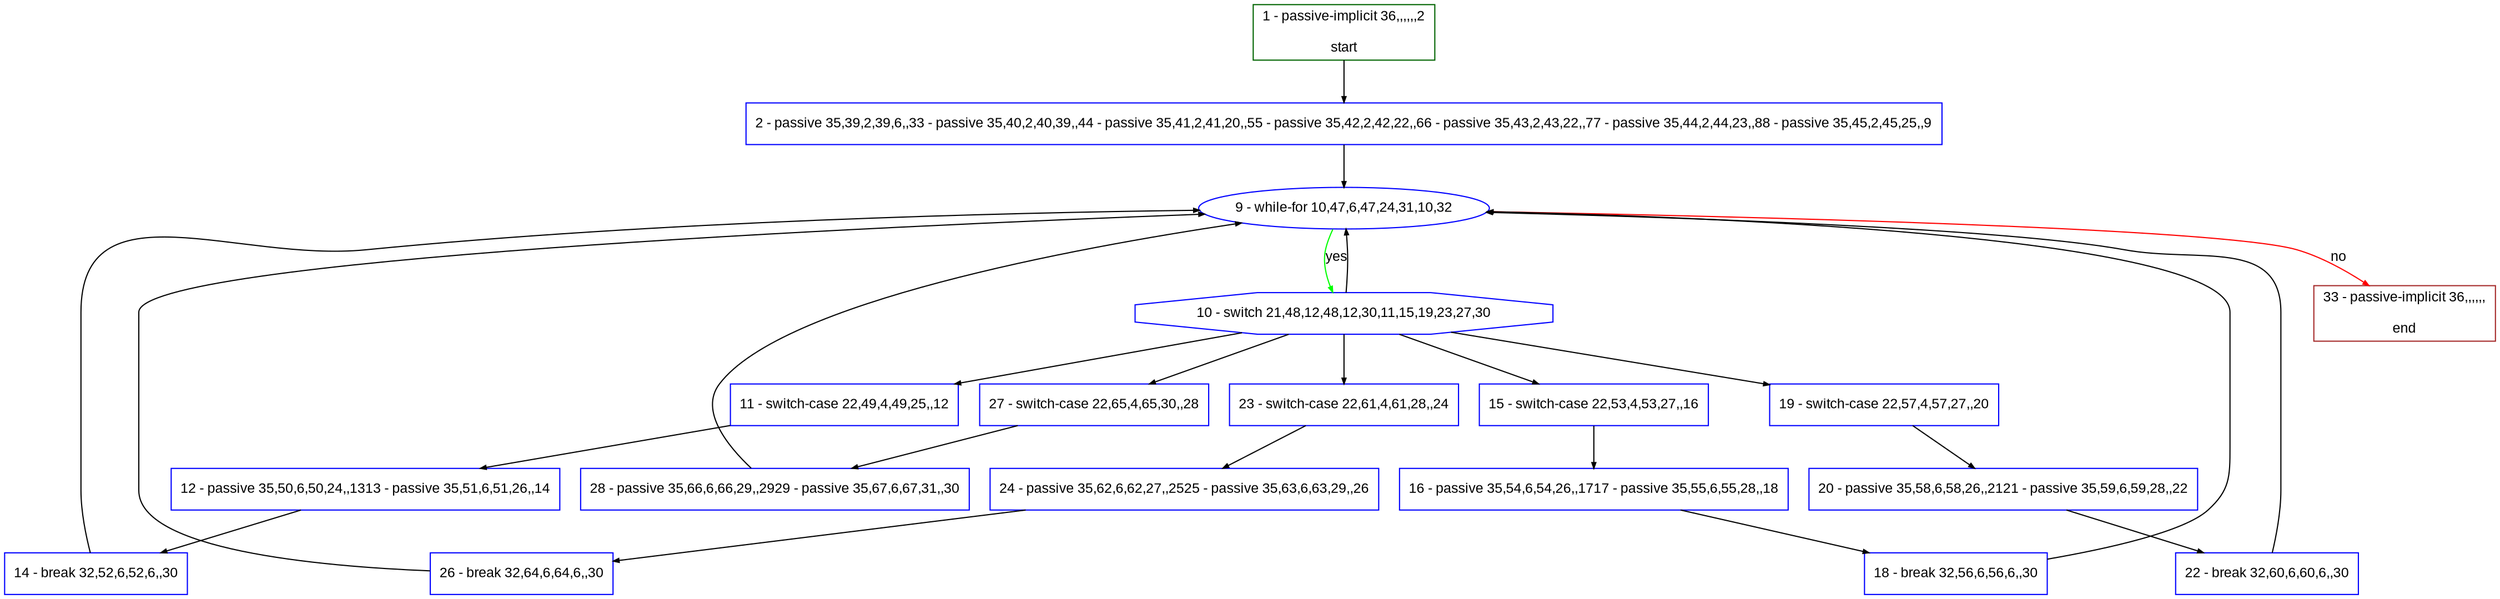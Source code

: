 digraph "" {
  graph [bgcolor="white", fillcolor="#FFFFCC", pack="true", packmode="clust", fontname="Arial", label="", fontsize="12", compound="true", style="rounded,filled"];
  node [node_initialized="no", fillcolor="white", fontname="Arial", label="", color="grey", fontsize="12", fixedsize="false", compound="true", shape="rectangle", style="filled"];
  edge [arrowtail="none", lhead="", fontcolor="black", fontname="Arial", label="", color="black", fontsize="12", arrowhead="normal", arrowsize="0.5", compound="true", ltail="", dir="forward"];
  __N1 [fillcolor="#ffffff", label="2 - passive 35,39,2,39,6,,33 - passive 35,40,2,40,39,,44 - passive 35,41,2,41,20,,55 - passive 35,42,2,42,22,,66 - passive 35,43,2,43,22,,77 - passive 35,44,2,44,23,,88 - passive 35,45,2,45,25,,9", color="#0000ff", shape="box", style="filled"];
  __N2 [fillcolor="#ffffff", label="1 - passive-implicit 36,,,,,,2\n\nstart", color="#006400", shape="box", style="filled"];
  __N3 [fillcolor="#ffffff", label="9 - while-for 10,47,6,47,24,31,10,32", color="#0000ff", shape="oval", style="filled"];
  __N4 [fillcolor="#ffffff", label="10 - switch 21,48,12,48,12,30,11,15,19,23,27,30", color="#0000ff", shape="octagon", style="filled"];
  __N5 [fillcolor="#ffffff", label="33 - passive-implicit 36,,,,,,\n\nend", color="#a52a2a", shape="box", style="filled"];
  __N6 [fillcolor="#ffffff", label="11 - switch-case 22,49,4,49,25,,12", color="#0000ff", shape="box", style="filled"];
  __N7 [fillcolor="#ffffff", label="15 - switch-case 22,53,4,53,27,,16", color="#0000ff", shape="box", style="filled"];
  __N8 [fillcolor="#ffffff", label="19 - switch-case 22,57,4,57,27,,20", color="#0000ff", shape="box", style="filled"];
  __N9 [fillcolor="#ffffff", label="23 - switch-case 22,61,4,61,28,,24", color="#0000ff", shape="box", style="filled"];
  __N10 [fillcolor="#ffffff", label="27 - switch-case 22,65,4,65,30,,28", color="#0000ff", shape="box", style="filled"];
  __N11 [fillcolor="#ffffff", label="12 - passive 35,50,6,50,24,,1313 - passive 35,51,6,51,26,,14", color="#0000ff", shape="box", style="filled"];
  __N12 [fillcolor="#ffffff", label="14 - break 32,52,6,52,6,,30", color="#0000ff", shape="box", style="filled"];
  __N13 [fillcolor="#ffffff", label="16 - passive 35,54,6,54,26,,1717 - passive 35,55,6,55,28,,18", color="#0000ff", shape="box", style="filled"];
  __N14 [fillcolor="#ffffff", label="18 - break 32,56,6,56,6,,30", color="#0000ff", shape="box", style="filled"];
  __N15 [fillcolor="#ffffff", label="20 - passive 35,58,6,58,26,,2121 - passive 35,59,6,59,28,,22", color="#0000ff", shape="box", style="filled"];
  __N16 [fillcolor="#ffffff", label="22 - break 32,60,6,60,6,,30", color="#0000ff", shape="box", style="filled"];
  __N17 [fillcolor="#ffffff", label="24 - passive 35,62,6,62,27,,2525 - passive 35,63,6,63,29,,26", color="#0000ff", shape="box", style="filled"];
  __N18 [fillcolor="#ffffff", label="26 - break 32,64,6,64,6,,30", color="#0000ff", shape="box", style="filled"];
  __N19 [fillcolor="#ffffff", label="28 - passive 35,66,6,66,29,,2929 - passive 35,67,6,67,31,,30", color="#0000ff", shape="box", style="filled"];
  __N2 -> __N1 [arrowtail="none", color="#000000", label="", arrowhead="normal", dir="forward"];
  __N1 -> __N3 [arrowtail="none", color="#000000", label="", arrowhead="normal", dir="forward"];
  __N3 -> __N4 [arrowtail="none", color="#00ff00", label="yes", arrowhead="normal", dir="forward"];
  __N4 -> __N3 [arrowtail="none", color="#000000", label="", arrowhead="normal", dir="forward"];
  __N3 -> __N5 [arrowtail="none", color="#ff0000", label="no", arrowhead="normal", dir="forward"];
  __N4 -> __N6 [arrowtail="none", color="#000000", label="", arrowhead="normal", dir="forward"];
  __N4 -> __N7 [arrowtail="none", color="#000000", label="", arrowhead="normal", dir="forward"];
  __N4 -> __N8 [arrowtail="none", color="#000000", label="", arrowhead="normal", dir="forward"];
  __N4 -> __N9 [arrowtail="none", color="#000000", label="", arrowhead="normal", dir="forward"];
  __N4 -> __N10 [arrowtail="none", color="#000000", label="", arrowhead="normal", dir="forward"];
  __N6 -> __N11 [arrowtail="none", color="#000000", label="", arrowhead="normal", dir="forward"];
  __N11 -> __N12 [arrowtail="none", color="#000000", label="", arrowhead="normal", dir="forward"];
  __N12 -> __N3 [arrowtail="none", color="#000000", label="", arrowhead="normal", dir="forward"];
  __N7 -> __N13 [arrowtail="none", color="#000000", label="", arrowhead="normal", dir="forward"];
  __N13 -> __N14 [arrowtail="none", color="#000000", label="", arrowhead="normal", dir="forward"];
  __N14 -> __N3 [arrowtail="none", color="#000000", label="", arrowhead="normal", dir="forward"];
  __N8 -> __N15 [arrowtail="none", color="#000000", label="", arrowhead="normal", dir="forward"];
  __N15 -> __N16 [arrowtail="none", color="#000000", label="", arrowhead="normal", dir="forward"];
  __N16 -> __N3 [arrowtail="none", color="#000000", label="", arrowhead="normal", dir="forward"];
  __N9 -> __N17 [arrowtail="none", color="#000000", label="", arrowhead="normal", dir="forward"];
  __N17 -> __N18 [arrowtail="none", color="#000000", label="", arrowhead="normal", dir="forward"];
  __N18 -> __N3 [arrowtail="none", color="#000000", label="", arrowhead="normal", dir="forward"];
  __N10 -> __N19 [arrowtail="none", color="#000000", label="", arrowhead="normal", dir="forward"];
  __N19 -> __N3 [arrowtail="none", color="#000000", label="", arrowhead="normal", dir="forward"];
}
